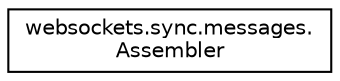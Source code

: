digraph "Graphical Class Hierarchy"
{
 // LATEX_PDF_SIZE
  edge [fontname="Helvetica",fontsize="10",labelfontname="Helvetica",labelfontsize="10"];
  node [fontname="Helvetica",fontsize="10",shape=record];
  rankdir="LR";
  Node0 [label="websockets.sync.messages.\lAssembler",height=0.2,width=0.4,color="black", fillcolor="white", style="filled",URL="$classwebsockets_1_1sync_1_1messages_1_1Assembler.html",tooltip=" "];
}
